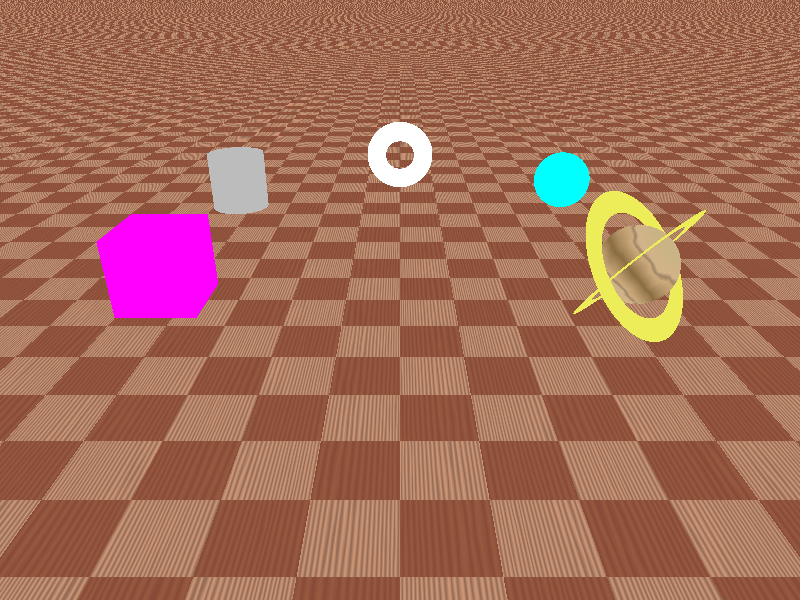 #include "colors.inc"
#include "glass.inc"
#include "textures.inc"
#include "woods.inc"
#include "stones.inc"
#include "metals.inc"

//camara
camera{
   location <0,5,-10>//<10, 25,-50>
   look_at <0,0,0>
} 

// create a regular point light source
light_source {
  0*x                  // light's position (translated below)
  color rgb <1,1,1>    // light's color
  translate <-20, 40, -20>
  parallel
  point_at <1, 0, 0>
}

//color de fondo del escenario
background{ White } 

#declare TileNormal =
    normal
    { gradient x 2 // Double the strength because of the averaging
      slope_map
      { [0 <0, 1>] // 0 height, strong slope up
        [.05 <1, 0>] // maximum height, horizontal
        [.95 <1, 0>] // maximum height, horizontal
        [1 <0, -1>] // 0 height, strong slope down
      }
    }
/*****************   plano   *********************/
plane{ y,  0 
          pigment                
          { 
            checker pigment { DMFWood5 }, pigment { DMFWood1 }
          }
          finish { specular 1 }
          normal
          { average normal_map
            { [1 TileNormal]
              [1 TileNormal rotate y*90]
            }
          }  
       /*texture{ pigment { rgb <.7,.95,1> }  
       finish { specular .5 reflection .2 } }*/ 
}  // hace una reflexion en el piso        
   

/***************   Esfera  de radio 3   ****************/
sphere{ <3,2,1>, 0.5    
   material {
        texture {
          pigment {  Cyan  }
          finish { F_Glass4 } // le da un ambiente cristalino
          }
        interior {I_Glass caustics 1}
   }    
   rotate <0,360*clock,0>
}

/***************   Cilindro   ***************/
cylinder{ <0,0.5,0>, <0,-0.5,0>, 0.5 translate <-3,2,1> rotate <0,360*clock,0> texture { pigment { Gray50 } }  finish { specular .5 /*reflection { .3, .6 }*/ } }

/***************   Toroide    ***************/
torus{ 0.5, 0.2 rotate <90,0,0> translate <0,2,3> rotate <0,360*clock,0> texture{ pigment{ White } }  finish { specular .5 } }

/***************     Caja     ***************/
box{ <0.5,0.5,0.5> <-0.5,-0.5,-0.5>  translate<-3,2,-3> rotate <0,360*clock,0>  texture { pigment { Magenta } }  finish { specular .5 } }        


/*************** Objeto nuevo ***************/ 

union{
             
    sphere{ <3,2,-3>, 0.5  texture{ EMBWood1 } } //textura al objeto nuevo   
    
    /*disc
        {
            <Center>, <Normal>, Radius [, Hole_Radius]
            [OBJECT_MODIFIERS...]
        }*/
    
    disc
        {
            <3,2,-3>, <1,1,-1>, 1, 0.7  texture{ Gold_Metal } // texturas a aros objeto nuevo
        }
          
    disc
        {
            <3,2,-3>, <-1,1,1>, 1, 0.7 texture{ Gold_Metal } // texturas a aros objeto nuevo
        } 
    
    rotate <0,360*clock,0>
} 


